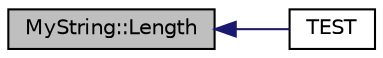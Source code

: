 digraph "MyString::Length"
{
  edge [fontname="Helvetica",fontsize="10",labelfontname="Helvetica",labelfontsize="10"];
  node [fontname="Helvetica",fontsize="10",shape=record];
  rankdir="LR";
  Node27 [label="MyString::Length",height=0.2,width=0.4,color="black", fillcolor="grey75", style="filled", fontcolor="black"];
  Node27 -> Node28 [dir="back",color="midnightblue",fontsize="10",style="solid",fontname="Helvetica"];
  Node28 [label="TEST",height=0.2,width=0.4,color="black", fillcolor="white", style="filled",URL="$d2/d8a/sample2__unittest_8cc.html#aaf04f91c362407dc08c8bf377a77b4db"];
}
